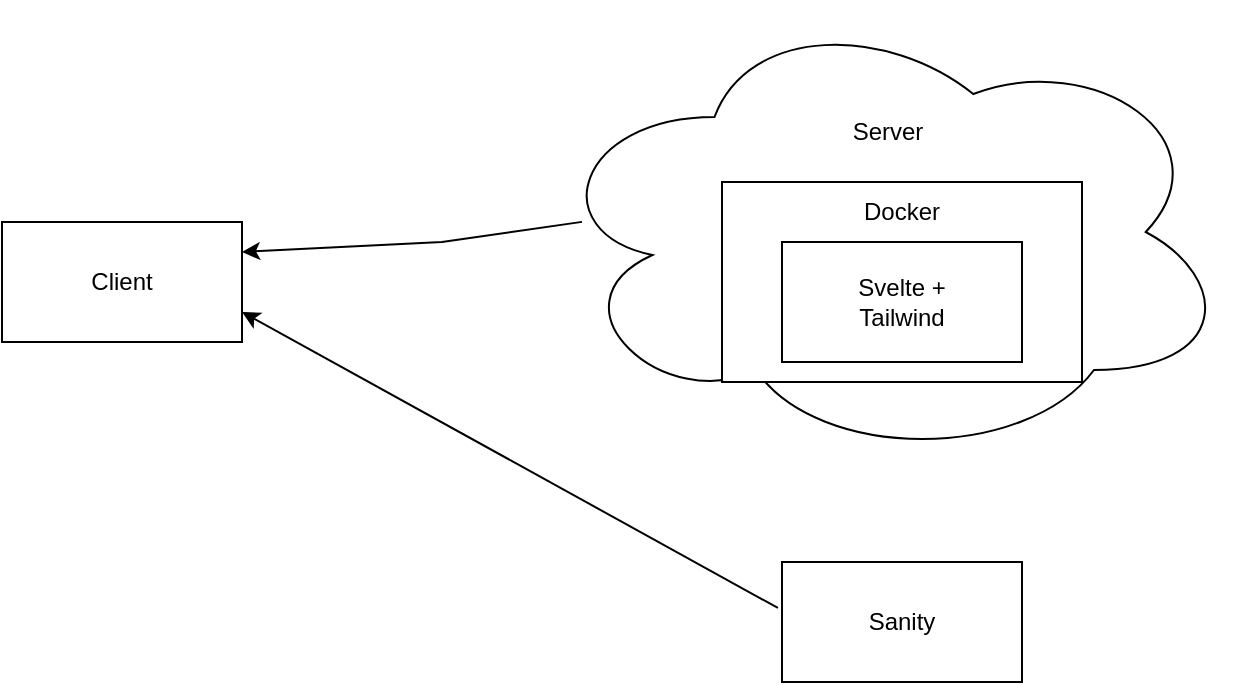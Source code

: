 <mxfile version="24.0.7" type="github">
  <diagram name="Page-1" id="K9Pt-dF8AU8lYvBDJYeo">
    <mxGraphModel dx="1434" dy="786" grid="1" gridSize="10" guides="1" tooltips="1" connect="1" arrows="1" fold="1" page="1" pageScale="1" pageWidth="827" pageHeight="1169" math="0" shadow="0">
      <root>
        <mxCell id="0" />
        <mxCell id="1" parent="0" />
        <mxCell id="dnrv_3xMorjm7RvlnThK-1" value="" style="ellipse;shape=cloud;whiteSpace=wrap;html=1;" vertex="1" parent="1">
          <mxGeometry x="450" y="60" width="345" height="230" as="geometry" />
        </mxCell>
        <mxCell id="dnrv_3xMorjm7RvlnThK-2" value="" style="rounded=0;whiteSpace=wrap;html=1;" vertex="1" parent="1">
          <mxGeometry x="180" y="170" width="120" height="60" as="geometry" />
        </mxCell>
        <mxCell id="dnrv_3xMorjm7RvlnThK-3" value="Client" style="text;html=1;align=center;verticalAlign=middle;whiteSpace=wrap;rounded=0;" vertex="1" parent="1">
          <mxGeometry x="210" y="185" width="60" height="30" as="geometry" />
        </mxCell>
        <mxCell id="dnrv_3xMorjm7RvlnThK-4" value="" style="rounded=0;whiteSpace=wrap;html=1;" vertex="1" parent="1">
          <mxGeometry x="570" y="340" width="120" height="60" as="geometry" />
        </mxCell>
        <mxCell id="dnrv_3xMorjm7RvlnThK-5" value="" style="rounded=0;whiteSpace=wrap;html=1;" vertex="1" parent="1">
          <mxGeometry x="540" y="150" width="180" height="100" as="geometry" />
        </mxCell>
        <mxCell id="dnrv_3xMorjm7RvlnThK-6" value="Sanity" style="text;html=1;align=center;verticalAlign=middle;whiteSpace=wrap;rounded=0;" vertex="1" parent="1">
          <mxGeometry x="585" y="347.5" width="90" height="45" as="geometry" />
        </mxCell>
        <mxCell id="dnrv_3xMorjm7RvlnThK-7" value="Server" style="text;html=1;align=center;verticalAlign=middle;whiteSpace=wrap;rounded=0;" vertex="1" parent="1">
          <mxGeometry x="592.5" y="110" width="60" height="30" as="geometry" />
        </mxCell>
        <mxCell id="dnrv_3xMorjm7RvlnThK-8" value="Docker" style="text;html=1;align=center;verticalAlign=middle;whiteSpace=wrap;rounded=0;" vertex="1" parent="1">
          <mxGeometry x="600" y="150" width="60" height="30" as="geometry" />
        </mxCell>
        <mxCell id="dnrv_3xMorjm7RvlnThK-9" value="" style="rounded=0;whiteSpace=wrap;html=1;" vertex="1" parent="1">
          <mxGeometry x="570" y="180" width="120" height="60" as="geometry" />
        </mxCell>
        <mxCell id="dnrv_3xMorjm7RvlnThK-10" value="Svelte + Tailwind" style="text;html=1;align=center;verticalAlign=middle;whiteSpace=wrap;rounded=0;" vertex="1" parent="1">
          <mxGeometry x="600" y="195" width="60" height="30" as="geometry" />
        </mxCell>
        <mxCell id="dnrv_3xMorjm7RvlnThK-11" value="" style="endArrow=classic;html=1;rounded=0;entryX=1;entryY=0.75;entryDx=0;entryDy=0;exitX=-0.017;exitY=0.383;exitDx=0;exitDy=0;exitPerimeter=0;" edge="1" parent="1" source="dnrv_3xMorjm7RvlnThK-4" target="dnrv_3xMorjm7RvlnThK-2">
          <mxGeometry width="50" height="50" relative="1" as="geometry">
            <mxPoint x="390" y="430" as="sourcePoint" />
            <mxPoint x="440" y="380" as="targetPoint" />
          </mxGeometry>
        </mxCell>
        <mxCell id="dnrv_3xMorjm7RvlnThK-12" value="" style="endArrow=classic;html=1;rounded=0;entryX=1;entryY=0.25;entryDx=0;entryDy=0;exitX=0.058;exitY=0.478;exitDx=0;exitDy=0;exitPerimeter=0;" edge="1" parent="1" source="dnrv_3xMorjm7RvlnThK-1" target="dnrv_3xMorjm7RvlnThK-2">
          <mxGeometry width="50" height="50" relative="1" as="geometry">
            <mxPoint x="390" y="430" as="sourcePoint" />
            <mxPoint x="440" y="380" as="targetPoint" />
            <Array as="points">
              <mxPoint x="400" y="180" />
            </Array>
          </mxGeometry>
        </mxCell>
      </root>
    </mxGraphModel>
  </diagram>
</mxfile>
